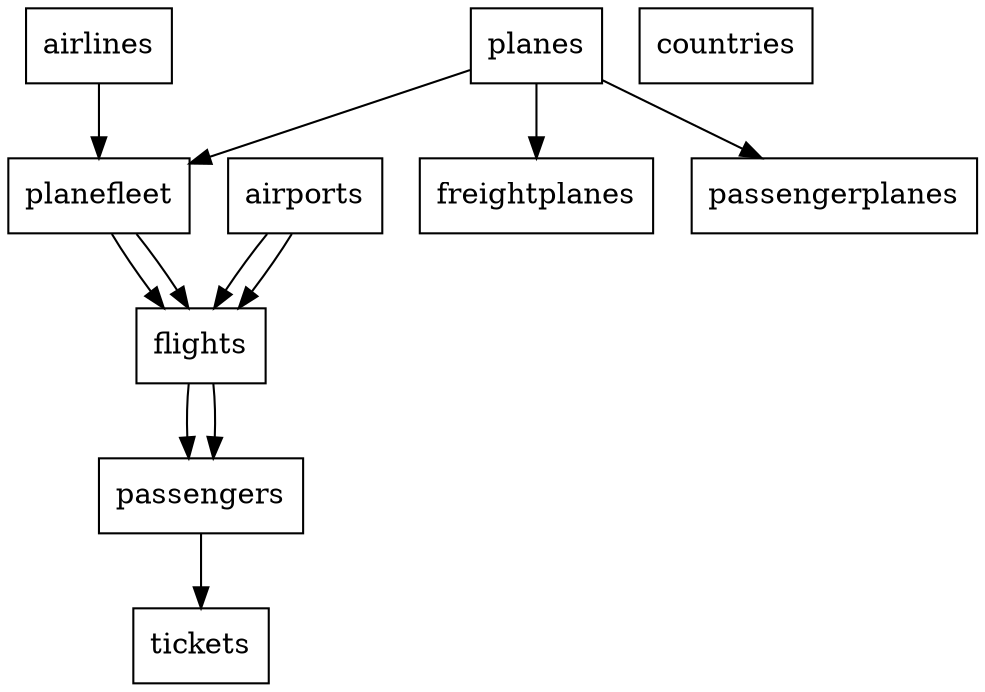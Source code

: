 digraph G {
airlines [shape=box];
airports [shape=box];
countries [shape=box];
flights [shape=box];
freightplanes [shape=box];
passengerplanes [shape=box];
passengers [shape=box];
planefleet [shape=box];
planes [shape=box];
tickets [shape=box];
airlines->planefleet
airports->flights
airports->flights
flights->passengers
flights->passengers
passengers->tickets
planefleet->flights
planefleet->flights
planes->freightplanes
planes->passengerplanes
planes->planefleet
}
